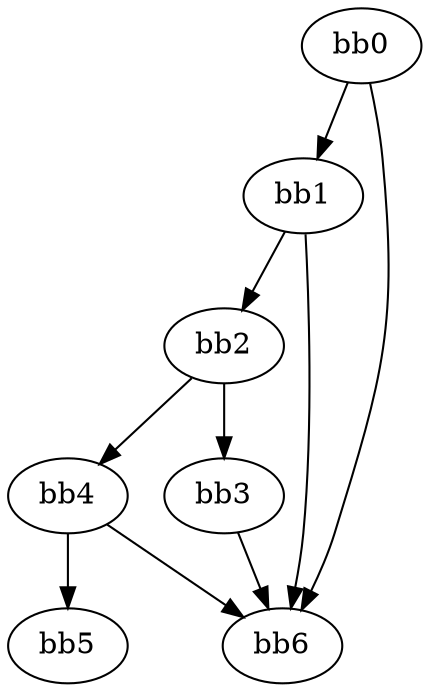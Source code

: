 digraph {
    0 [ label = "bb0\l" ]
    1 [ label = "bb1\l" ]
    2 [ label = "bb2\l" ]
    3 [ label = "bb3\l" ]
    4 [ label = "bb4\l" ]
    5 [ label = "bb5\l" ]
    6 [ label = "bb6\l" ]
    0 -> 1 [ ]
    0 -> 6 [ ]
    1 -> 2 [ ]
    1 -> 6 [ ]
    2 -> 3 [ ]
    2 -> 4 [ ]
    3 -> 6 [ ]
    4 -> 5 [ ]
    4 -> 6 [ ]
}

